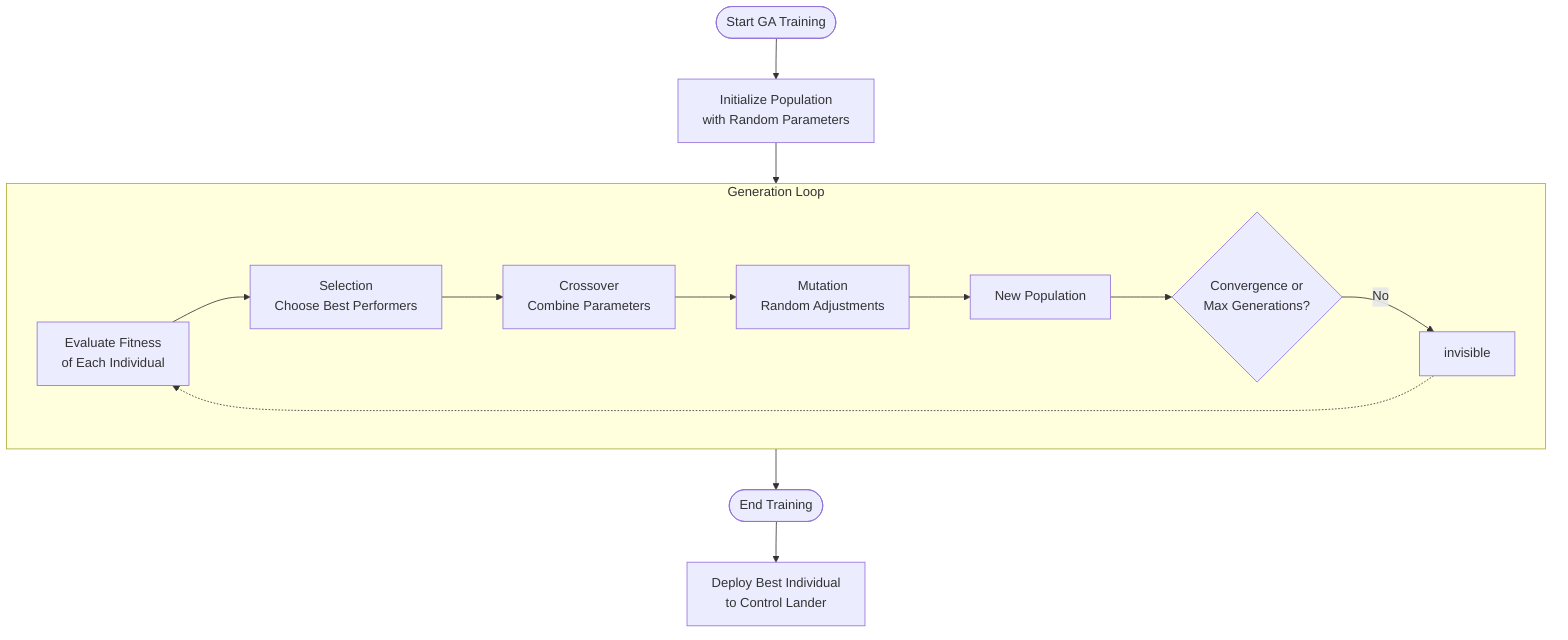 flowchart TB
    start([Start GA Training]):::secondary --> init[Initialize Population<br>with Random Parameters]
    init --> gen_loop

    subgraph gen_loop[Generation Loop]
        direction LR
        evaluate[Evaluate Fitness<br>of Each Individual] --> selection[Selection<br>Choose Best Performers]:::tertiary
        selection --> crossover[Crossover<br>Combine Parameters]:::tertiary
        crossover --> mutation[Mutation<br>Random Adjustments]:::tertiary
        mutation --> new_pop[New Population]
        new_pop --> check{Convergence or<br>Max Generations?}:::decision
        check -->|No| back
        back[invisible] -.-> evaluate
    end

    gen_loop --> finish([End Training]):::secondary
    finish --> deploy[Deploy Best Individual<br>to Control Lander]